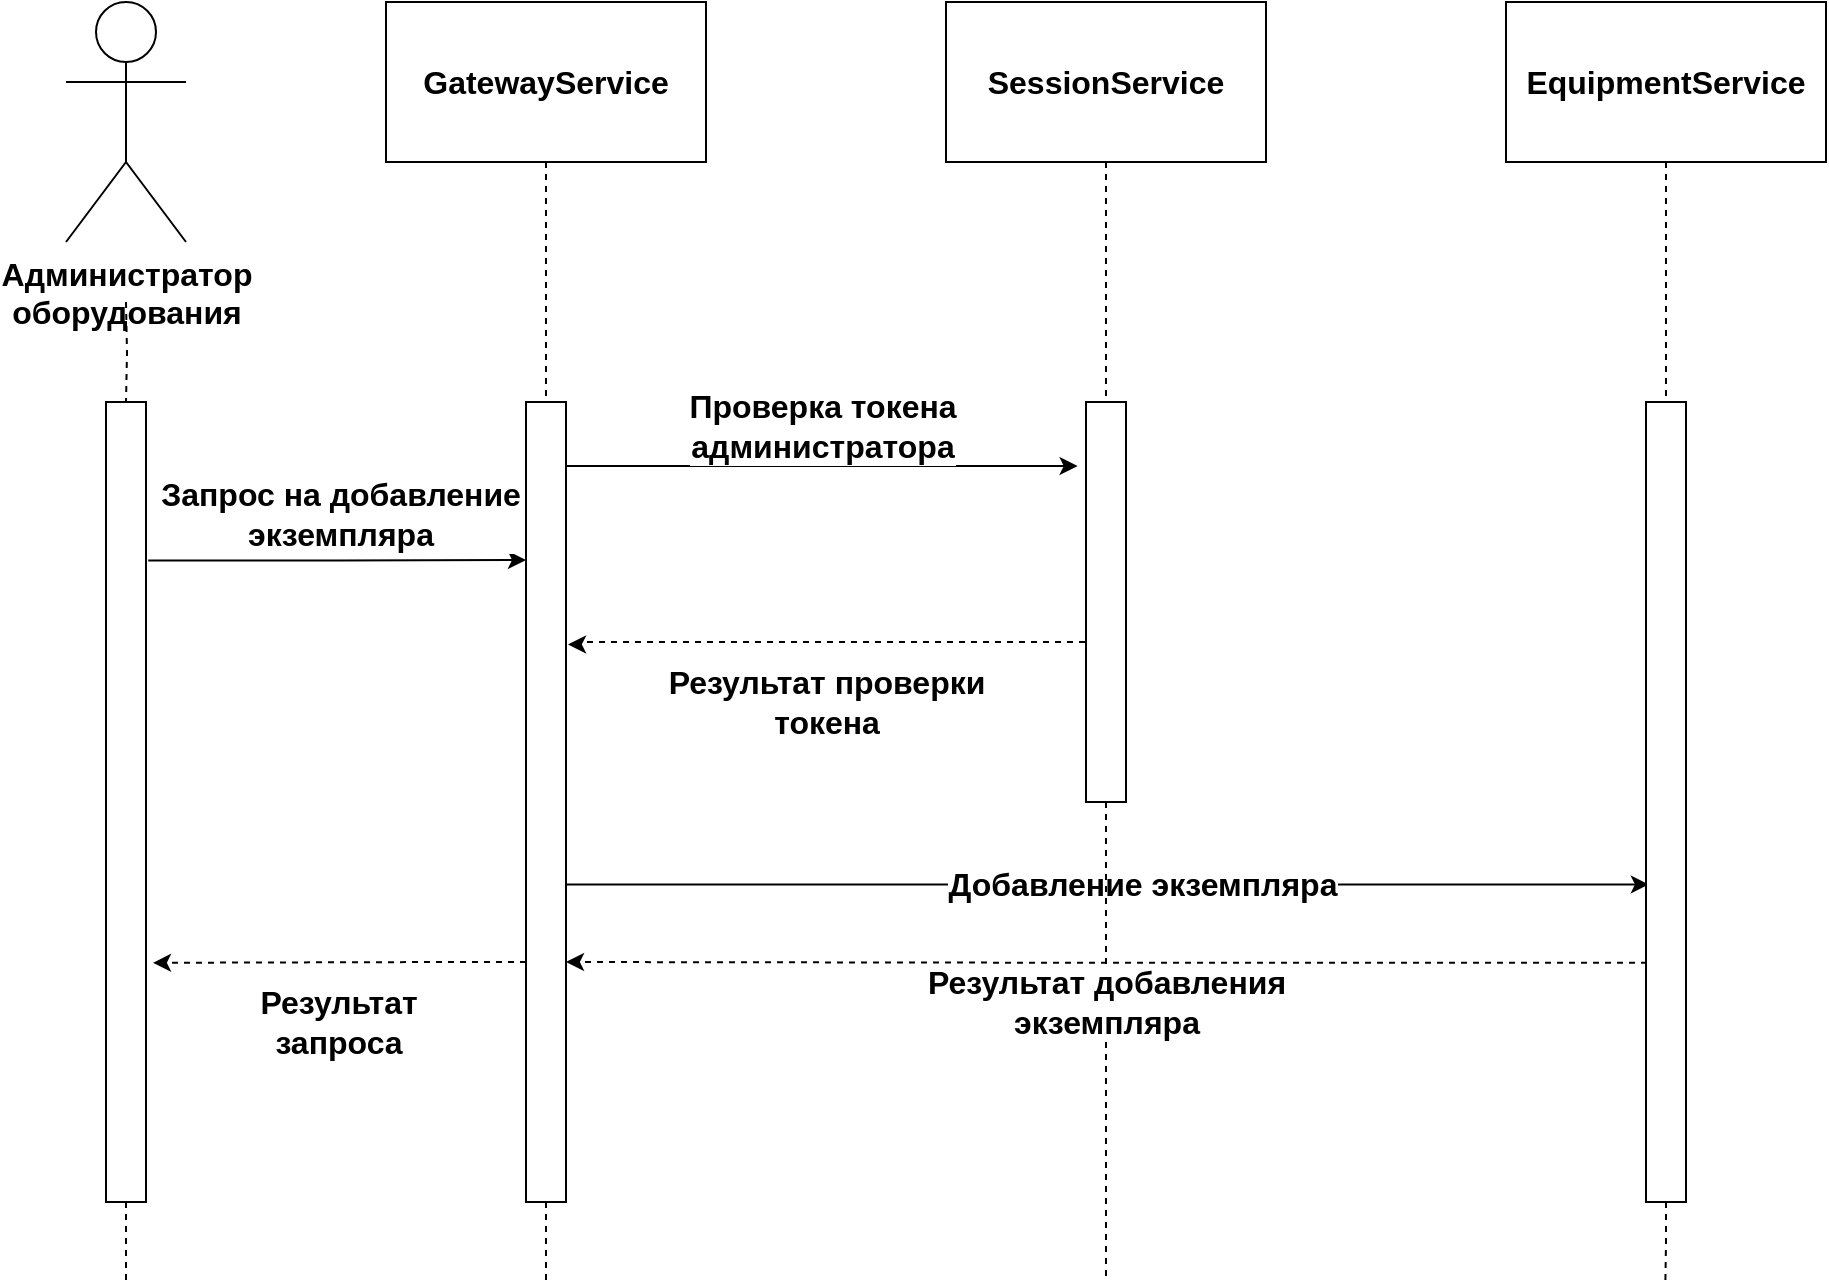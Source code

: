 <mxfile version="14.7.0" type="device"><diagram id="VfQGJRGdH-Gb0cFb9sZS" name="Page-1"><mxGraphModel dx="1822" dy="772" grid="1" gridSize="10" guides="1" tooltips="1" connect="1" arrows="1" fold="1" page="0" pageScale="1" pageWidth="827" pageHeight="1169" math="0" shadow="0"><root><mxCell id="0"/><mxCell id="1" parent="0"/><mxCell id="vokMFm_lmz6Mb-BacAYv-11" style="edgeStyle=orthogonalEdgeStyle;rounded=0;orthogonalLoop=1;jettySize=auto;html=1;endArrow=none;endFill=0;dashed=1;fontSize=16;fontStyle=1" parent="1" target="vokMFm_lmz6Mb-BacAYv-2" edge="1"><mxGeometry relative="1" as="geometry"><mxPoint x="-90" y="310" as="sourcePoint"/></mxGeometry></mxCell><mxCell id="vokMFm_lmz6Mb-BacAYv-1" value="Администратор&lt;br&gt;оборудования" style="shape=umlActor;verticalLabelPosition=bottom;verticalAlign=top;html=1;outlineConnect=0;fontSize=16;fontStyle=1" parent="1" vertex="1"><mxGeometry x="-120" y="160" width="60" height="120" as="geometry"/></mxCell><mxCell id="vokMFm_lmz6Mb-BacAYv-13" style="edgeStyle=orthogonalEdgeStyle;rounded=0;orthogonalLoop=1;jettySize=auto;html=1;exitX=0.5;exitY=1;exitDx=0;exitDy=0;dashed=1;endArrow=none;endFill=0;fontSize=16;fontStyle=1" parent="1" source="vokMFm_lmz6Mb-BacAYv-2" edge="1"><mxGeometry relative="1" as="geometry"><mxPoint x="-90" y="800" as="targetPoint"/></mxGeometry></mxCell><mxCell id="vokMFm_lmz6Mb-BacAYv-14" value="Запрос на добавление&lt;br&gt;экземпляра" style="edgeStyle=orthogonalEdgeStyle;rounded=0;orthogonalLoop=1;jettySize=auto;html=1;exitX=1.056;exitY=0.198;exitDx=0;exitDy=0;endArrow=classic;endFill=1;fontSize=16;fontStyle=1;exitPerimeter=0;" parent="1" source="vokMFm_lmz6Mb-BacAYv-2" edge="1"><mxGeometry x="0.019" y="-22" relative="1" as="geometry"><mxPoint x="110" y="439" as="targetPoint"/><mxPoint y="-45" as="offset"/></mxGeometry></mxCell><mxCell id="vokMFm_lmz6Mb-BacAYv-2" value="" style="rounded=0;whiteSpace=wrap;html=1;fontSize=16;fontStyle=1" parent="1" vertex="1"><mxGeometry x="-100" y="360" width="20" height="400" as="geometry"/></mxCell><mxCell id="vokMFm_lmz6Mb-BacAYv-21" style="edgeStyle=orthogonalEdgeStyle;rounded=0;orthogonalLoop=1;jettySize=auto;html=1;exitX=0.5;exitY=1;exitDx=0;exitDy=0;dashed=1;endArrow=none;endFill=0;fontSize=16;fontStyle=1" parent="1" source="vokMFm_lmz6Mb-BacAYv-3" target="vokMFm_lmz6Mb-BacAYv-7" edge="1"><mxGeometry relative="1" as="geometry"/></mxCell><mxCell id="vokMFm_lmz6Mb-BacAYv-3" value="GatewayService" style="rounded=0;whiteSpace=wrap;html=1;fontSize=16;fontStyle=1" parent="1" vertex="1"><mxGeometry x="40" y="160" width="160" height="80" as="geometry"/></mxCell><mxCell id="vokMFm_lmz6Mb-BacAYv-22" style="edgeStyle=orthogonalEdgeStyle;rounded=0;orthogonalLoop=1;jettySize=auto;html=1;exitX=0.5;exitY=1;exitDx=0;exitDy=0;dashed=1;endArrow=none;endFill=0;fontSize=16;fontStyle=1" parent="1" source="vokMFm_lmz6Mb-BacAYv-4" target="vokMFm_lmz6Mb-BacAYv-8" edge="1"><mxGeometry relative="1" as="geometry"/></mxCell><mxCell id="vokMFm_lmz6Mb-BacAYv-4" value="SessionService" style="rounded=0;whiteSpace=wrap;html=1;fontSize=16;fontStyle=1" parent="1" vertex="1"><mxGeometry x="320" y="160" width="160" height="80" as="geometry"/></mxCell><mxCell id="vokMFm_lmz6Mb-BacAYv-23" style="edgeStyle=orthogonalEdgeStyle;rounded=0;orthogonalLoop=1;jettySize=auto;html=1;exitX=0.5;exitY=1;exitDx=0;exitDy=0;dashed=1;endArrow=none;endFill=0;fontSize=16;fontStyle=1" parent="1" source="vokMFm_lmz6Mb-BacAYv-5" target="vokMFm_lmz6Mb-BacAYv-9" edge="1"><mxGeometry relative="1" as="geometry"/></mxCell><mxCell id="vokMFm_lmz6Mb-BacAYv-5" value="EquipmentService" style="rounded=0;whiteSpace=wrap;html=1;fontSize=16;fontStyle=1" parent="1" vertex="1"><mxGeometry x="600" y="160" width="160" height="80" as="geometry"/></mxCell><mxCell id="vokMFm_lmz6Mb-BacAYv-15" value="Проверка токена&lt;br&gt;администратора" style="edgeStyle=orthogonalEdgeStyle;rounded=0;orthogonalLoop=1;jettySize=auto;html=1;endArrow=classic;endFill=1;fontSize=16;fontStyle=1;entryX=-0.209;entryY=0.16;entryDx=0;entryDy=0;entryPerimeter=0;" parent="1" target="vokMFm_lmz6Mb-BacAYv-8" edge="1"><mxGeometry y="20" relative="1" as="geometry"><mxPoint x="130" y="390" as="sourcePoint"/><mxPoint x="390" y="390" as="targetPoint"/><mxPoint x="1" as="offset"/><Array as="points"><mxPoint x="130" y="392"/></Array></mxGeometry></mxCell><mxCell id="vokMFm_lmz6Mb-BacAYv-18" value="Добавление экземпляра" style="edgeStyle=orthogonalEdgeStyle;rounded=0;orthogonalLoop=1;jettySize=auto;html=1;endArrow=classic;endFill=1;fontSize=16;fontStyle=1;exitX=1;exitY=0.75;exitDx=0;exitDy=0;entryX=0.071;entryY=0.603;entryDx=0;entryDy=0;entryPerimeter=0;" parent="1" source="vokMFm_lmz6Mb-BacAYv-7" target="vokMFm_lmz6Mb-BacAYv-9" edge="1"><mxGeometry x="0.154" relative="1" as="geometry"><mxPoint x="590" y="600" as="targetPoint"/><Array as="points"><mxPoint x="130" y="601"/></Array><mxPoint as="offset"/></mxGeometry></mxCell><mxCell id="vokMFm_lmz6Mb-BacAYv-28" style="edgeStyle=orthogonalEdgeStyle;rounded=0;orthogonalLoop=1;jettySize=auto;html=1;exitX=0.5;exitY=1;exitDx=0;exitDy=0;dashed=1;fontSize=16;endArrow=none;endFill=0;" parent="1" source="vokMFm_lmz6Mb-BacAYv-7" edge="1"><mxGeometry relative="1" as="geometry"><mxPoint x="120" y="800" as="targetPoint"/></mxGeometry></mxCell><mxCell id="vokMFm_lmz6Mb-BacAYv-33" value="&lt;b&gt;Результат &lt;br&gt;запроса&lt;/b&gt;" style="edgeStyle=orthogonalEdgeStyle;rounded=0;orthogonalLoop=1;jettySize=auto;html=1;entryX=1.174;entryY=0.701;entryDx=0;entryDy=0;dashed=1;fontSize=16;endArrow=classic;endFill=1;entryPerimeter=0;" parent="1" source="vokMFm_lmz6Mb-BacAYv-7" target="vokMFm_lmz6Mb-BacAYv-2" edge="1"><mxGeometry x="0.009" y="30" relative="1" as="geometry"><mxPoint as="offset"/><Array as="points"><mxPoint x="70" y="640"/><mxPoint x="70" y="640"/></Array></mxGeometry></mxCell><mxCell id="vokMFm_lmz6Mb-BacAYv-7" value="" style="rounded=0;whiteSpace=wrap;html=1;fontSize=16;fontStyle=1" parent="1" vertex="1"><mxGeometry x="110" y="360" width="20" height="400" as="geometry"/></mxCell><mxCell id="vokMFm_lmz6Mb-BacAYv-16" value="Результат проверки&lt;br&gt;токена" style="edgeStyle=orthogonalEdgeStyle;rounded=0;orthogonalLoop=1;jettySize=auto;html=1;endArrow=classic;endFill=1;dashed=1;fontSize=16;fontStyle=1;exitX=0.026;exitY=0.425;exitDx=0;exitDy=0;exitPerimeter=0;entryX=1.05;entryY=0.303;entryDx=0;entryDy=0;entryPerimeter=0;" parent="1" source="vokMFm_lmz6Mb-BacAYv-8" target="vokMFm_lmz6Mb-BacAYv-7" edge="1"><mxGeometry x="0.119" y="30" relative="1" as="geometry"><mxPoint x="389" y="439" as="sourcePoint"/><mxPoint x="133" y="439" as="targetPoint"/><mxPoint as="offset"/><Array as="points"><mxPoint x="391" y="480"/><mxPoint x="133" y="480"/><mxPoint x="133" y="481"/></Array></mxGeometry></mxCell><mxCell id="vokMFm_lmz6Mb-BacAYv-27" style="edgeStyle=orthogonalEdgeStyle;rounded=0;orthogonalLoop=1;jettySize=auto;html=1;exitX=0.5;exitY=1;exitDx=0;exitDy=0;dashed=1;fontSize=16;endArrow=none;endFill=0;" parent="1" source="vokMFm_lmz6Mb-BacAYv-8" edge="1"><mxGeometry relative="1" as="geometry"><mxPoint x="400" y="800" as="targetPoint"/></mxGeometry></mxCell><mxCell id="vokMFm_lmz6Mb-BacAYv-8" value="" style="rounded=0;whiteSpace=wrap;html=1;fontSize=16;fontStyle=1" parent="1" vertex="1"><mxGeometry x="390" y="360" width="20" height="200" as="geometry"/></mxCell><mxCell id="vokMFm_lmz6Mb-BacAYv-20" value="Результат добавления&lt;br&gt;экземпляра" style="edgeStyle=orthogonalEdgeStyle;rounded=0;orthogonalLoop=1;jettySize=auto;html=1;endArrow=classic;endFill=1;dashed=1;fontSize=16;fontStyle=1;exitX=0.026;exitY=0.701;exitDx=0;exitDy=0;exitPerimeter=0;" parent="1" source="vokMFm_lmz6Mb-BacAYv-9" edge="1"><mxGeometry x="0.0" y="-20" relative="1" as="geometry"><mxPoint x="668" y="629" as="sourcePoint"/><mxPoint x="130" y="640" as="targetPoint"/><Array as="points"/><mxPoint y="40" as="offset"/></mxGeometry></mxCell><mxCell id="vokMFm_lmz6Mb-BacAYv-29" style="edgeStyle=orthogonalEdgeStyle;rounded=0;orthogonalLoop=1;jettySize=auto;html=1;exitX=0.5;exitY=1;exitDx=0;exitDy=0;dashed=1;fontSize=16;endArrow=none;endFill=0;" parent="1" source="vokMFm_lmz6Mb-BacAYv-9" edge="1"><mxGeometry relative="1" as="geometry"><mxPoint x="679.69" y="800" as="targetPoint"/></mxGeometry></mxCell><mxCell id="vokMFm_lmz6Mb-BacAYv-9" value="" style="rounded=0;whiteSpace=wrap;html=1;fontSize=16;fontStyle=1" parent="1" vertex="1"><mxGeometry x="670" y="360" width="20" height="400" as="geometry"/></mxCell></root></mxGraphModel></diagram></mxfile>